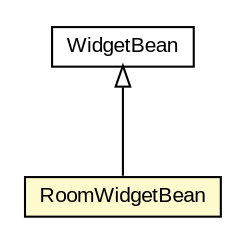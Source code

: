 #!/usr/local/bin/dot
#
# Class diagram 
# Generated by UMLGraph version 5.3 (http://www.umlgraph.org/)
#

digraph G {
	edge [fontname="arial",fontsize=10,labelfontname="arial",labelfontsize=10];
	node [fontname="arial",fontsize=10,shape=plaintext];
	nodesep=0.25;
	ranksep=0.5;
	// context.arch.widget.WidgetBean
	c135760 [label=<<table title="context.arch.widget.WidgetBean" border="0" cellborder="1" cellspacing="0" cellpadding="2" port="p" href="../../../widget/WidgetBean.html">
		<tr><td><table border="0" cellspacing="0" cellpadding="1">
<tr><td align="center" balign="center"> WidgetBean </td></tr>
		</table></td></tr>
		</table>>, fontname="arial", fontcolor="black", fontsize=10.0];
	// context.arch.intelligibility.apps.roomlight.RoomWidgetBean
	c135988 [label=<<table title="context.arch.intelligibility.apps.roomlight.RoomWidgetBean" border="0" cellborder="1" cellspacing="0" cellpadding="2" port="p" bgcolor="lemonChiffon" href="./RoomWidgetBean.html">
		<tr><td><table border="0" cellspacing="0" cellpadding="1">
<tr><td align="center" balign="center"> RoomWidgetBean </td></tr>
		</table></td></tr>
		</table>>, fontname="arial", fontcolor="black", fontsize=10.0];
	//context.arch.intelligibility.apps.roomlight.RoomWidgetBean extends context.arch.widget.WidgetBean
	c135760:p -> c135988:p [dir=back,arrowtail=empty];
}

